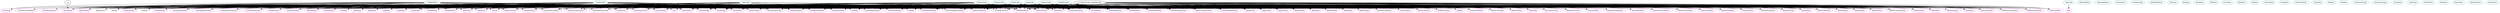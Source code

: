 digraph gool{
CSharpCode	[shape=oval, color=turquoise4, label="CSharpCode"];
CppCode	[shape=oval, color=turquoise4, label="CppCode"];
MethodData	[shape=oval, color=turquoise4, label="MethodData"];
CppSrcCode	[shape=oval, color=turquoise4, label="CppSrcCode"];
CppHdrCode	[shape=oval, color=turquoise4, label="CppHdrCode"];
JavaCode	[shape=oval, color=turquoise4, label="JavaCode"];
JuliaCode	[shape=oval, color=turquoise4, label="JuliaCode"];
OptionalSpace	[shape=oval, color=turquoise4, label="OptionalSpace"];
PythonCode	[shape=oval, color=turquoise4, label="PythonCode"];
SwiftCode	[shape=oval, color=turquoise4, label="SwiftCode"];
Terminator	[shape=oval, color=turquoise4, label="Terminator"];
VisibilityTag	[shape=oval, color=turquoise4, label="VisibilityTag"];
QualifiedName	[shape=oval, color=turquoise4, label="QualifiedName"];
FileType	[shape=oval, color=turquoise4, label="FileType"];
Binding	[shape=oval, color=turquoise4, label="Binding"];
BindData	[shape=oval, color=turquoise4, label="BindData"];
FileData	[shape=oval, color=turquoise4, label="FileData"];
FuncData	[shape=oval, color=turquoise4, label="FuncData"];
ModData	[shape=oval, color=turquoise4, label="ModData"];
OpData	[shape=oval, color=turquoise4, label="OpData"];
ParamData	[shape=oval, color=turquoise4, label="ParamData"];
ProgData	[shape=oval, color=turquoise4, label="ProgData"];
StateVarData	[shape=oval, color=turquoise4, label="StateVarData"];
TypeData	[shape=oval, color=turquoise4, label="TypeData"];
ValData	[shape=oval, color=turquoise4, label="ValData"];
VarData	[shape=oval, color=turquoise4, label="VarData"];
CommonThunk	[shape=oval, color=turquoise4, label="CommonThunk"];
MethodData	[shape=oval, color=turquoise4, label="MethodData"];
ExceptionType	[shape=oval, color=turquoise4, label="ExceptionType"];
Exception	[shape=oval, color=turquoise4, label="Exception"];
CodeInfoOO	[shape=oval, color=turquoise4, label="CodeInfoOO"];
CodeInfoProc	[shape=oval, color=turquoise4, label="CodeInfoProc"];
CodeType	[shape=oval, color=turquoise4, label="CodeType"];
GOOLState	[shape=oval, color=turquoise4, label="GOOLState"];
FileState	[shape=oval, color=turquoise4, label="FileState"];
ClassState	[shape=oval, color=turquoise4, label="ClassState"];
MethodState	[shape=oval, color=turquoise4, label="MethodState"];
ValueState	[shape=oval, color=turquoise4, label="ValueState"];
Functor	[shape=oval, color=pink, label="Functor"];
Applicative	[shape=oval, color=pink, label="Applicative"];
Monad	[shape=oval, color=pink, label="Monad"];
SharedProg	[shape=oval, color=pink, label="SharedProg"];
OOProg	[shape=oval, color=pink, label="OOProg"];
ProgramSym	[shape=oval, color=pink, label="ProgramSym"];
CommonRenderSym	[shape=oval, color=pink, label="CommonRenderSym"];
OORenderSym	[shape=oval, color=pink, label="OORenderSym"];
FileSym	[shape=oval, color=pink, label="FileSym"];
RenderFile	[shape=oval, color=pink, label="RenderFile"];
ImportSym	[shape=oval, color=pink, label="ImportSym"];
ImportElim	[shape=oval, color=pink, label="ImportElim"];
PermanenceSym	[shape=oval, color=pink, label="PermanenceSym"];
PermElim	[shape=oval, color=pink, label="PermElim"];
BodySym	[shape=oval, color=pink, label="BodySym"];
RenderBody	[shape=oval, color=pink, label="RenderBody"];
BodyElim	[shape=oval, color=pink, label="BodyElim"];
BlockSym	[shape=oval, color=pink, label="BlockSym"];
RenderBlock	[shape=oval, color=pink, label="RenderBlock"];
BlockElim	[shape=oval, color=pink, label="BlockElim"];
TypeSym	[shape=oval, color=pink, label="TypeSym"];
OOTypeSym	[shape=oval, color=pink, label="OOTypeSym"];
TypeElim	[shape=oval, color=pink, label="TypeElim"];
RenderType	[shape=oval, color=pink, label="RenderType"];
InternalTypeElim	[shape=oval, color=pink, label="InternalTypeElim"];
UnaryOpSym	[shape=oval, color=pink, label="UnaryOpSym"];
BinaryOpSym	[shape=oval, color=pink, label="BinaryOpSym"];
OpElim	[shape=oval, color=pink, label="OpElim"];
ScopeSym	[shape=oval, color=pink, label="ScopeSym"];
VariableSym	[shape=oval, color=pink, label="VariableSym"];
OOVariableSym	[shape=oval, color=pink, label="OOVariableSym"];
VariableElim	[shape=oval, color=pink, label="VariableElim"];
InternalVarElim	[shape=oval, color=pink, label="InternalVarElim"];
RenderVariable	[shape=oval, color=pink, label="RenderVariable"];
ValueSym	[shape=oval, color=pink, label="ValueSym"];
OOValueSym	[shape=oval, color=pink, label="OOValueSym"];
Argument	[shape=oval, color=pink, label="Argument"];
Literal	[shape=oval, color=pink, label="Literal"];
MathConstant	[shape=oval, color=pink, label="MathConstant"];
VariableValue	[shape=oval, color=pink, label="VariableValue"];
OOVariableValue	[shape=oval, color=pink, label="OOVariableValue"];
CommandLineArgs	[shape=oval, color=pink, label="CommandLineArgs"];
NumericExpression	[shape=oval, color=pink, label="NumericExpression"];
BooleanExpression	[shape=oval, color=pink, label="BooleanExpression"];
Comparison	[shape=oval, color=pink, label="Comparison"];
ValueExpression	[shape=oval, color=pink, label="ValueExpression"];
OOValueExpression	[shape=oval, color=pink, label="OOValueExpression"];
RenderValue	[shape=oval, color=pink, label="RenderValue"];
ValueElim	[shape=oval, color=pink, label="ValueElim"];
InternalValueExp	[shape=oval, color=pink, label="InternalValueExp"];
FunctionSym	[shape=oval, color=pink, label="FunctionSym"];
OOFunctionSym	[shape=oval, color=pink, label="OOFunctionSym"];
GetSet	[shape=oval, color=pink, label="GetSet"];
List	[shape=oval, color=pink, label="List"];
InternalList	[shape=oval, color=pink, label="InternalList"];
InternalGetSet	[shape=oval, color=pink, label="InternalGetSet"];
InternalListFunc	[shape=oval, color=pink, label="InternalListFunc"];
ThunkSym	[shape=oval, color=pink, label="ThunkSym"];
ThunkAssign	[shape=oval, color=pink, label="ThunkAssign"];
VectorType	[shape=oval, color=pink, label="VectorType"];
VectorDecl	[shape=oval, color=pink, label="VectorDecl"];
VectorThunk	[shape=oval, color=pink, label="VectorThunk"];
VectorExpression	[shape=oval, color=pink, label="VectorExpression"];
RenderFunction	[shape=oval, color=pink, label="RenderFunction"];
FunctionElim	[shape=oval, color=pink, label="FunctionElim"];
InternalAssignStmt	[shape=oval, color=pink, label="InternalAssignStmt"];
InternalIOStmt	[shape=oval, color=pink, label="InternalIOStmt"];
InternalControlStmt	[shape=oval, color=pink, label="InternalControlStmt"];
RenderStatement	[shape=oval, color=pink, label="RenderStatement"];
StatementElim	[shape=oval, color=pink, label="StatementElim"];
StatementSym	[shape=oval, color=pink, label="StatementSym"];
AssignStatement	[shape=oval, color=pink, label="AssignStatement"];
DeclStatement	[shape=oval, color=pink, label="DeclStatement"];
OODeclStatement	[shape=oval, color=pink, label="OODeclStatement"];
IOStatement	[shape=oval, color=pink, label="IOStatement"];
StringStatement	[shape=oval, color=pink, label="StringStatement"];
FuncAppStatement	[shape=oval, color=pink, label="FuncAppStatement"];
OOFuncAppStatement	[shape=oval, color=pink, label="OOFuncAppStatement"];
CommentStatement	[shape=oval, color=pink, label="CommentStatement"];
ControlStatement	[shape=oval, color=pink, label="ControlStatement"];
ObserverPattern	[shape=oval, color=pink, label="ObserverPattern"];
StrategyPattern	[shape=oval, color=pink, label="StrategyPattern"];
VisibilitySym	[shape=oval, color=pink, label="VisibilitySym"];
RenderVisibility	[shape=oval, color=pink, label="RenderVisibility"];
VisibilityElim	[shape=oval, color=pink, label="VisibilityElim"];
MethodTypeSym	[shape=oval, color=pink, label="MethodTypeSym"];
OOMethodTypeSym	[shape=oval, color=pink, label="OOMethodTypeSym"];
ParameterSym	[shape=oval, color=pink, label="ParameterSym"];
RenderParam	[shape=oval, color=pink, label="RenderParam"];
ParamElim	[shape=oval, color=pink, label="ParamElim"];
MethodSym	[shape=oval, color=pink, label="MethodSym"];
OOMethodSym	[shape=oval, color=pink, label="OOMethodSym"];
RenderMethod	[shape=oval, color=pink, label="RenderMethod"];
OORenderMethod	[shape=oval, color=pink, label="OORenderMethod"];
MethodElim	[shape=oval, color=pink, label="MethodElim"];
StateVarSym	[shape=oval, color=pink, label="StateVarSym"];
StateVarElim	[shape=oval, color=pink, label="StateVarElim"];
ClassSym	[shape=oval, color=pink, label="ClassSym"];
RenderClass	[shape=oval, color=pink, label="RenderClass"];
ClassElim	[shape=oval, color=pink, label="ClassElim"];
ModuleSym	[shape=oval, color=pink, label="ModuleSym"];
RenderMod	[shape=oval, color=pink, label="RenderMod"];
ModuleElim	[shape=oval, color=pink, label="ModuleElim"];
BlockCommentSym	[shape=oval, color=pink, label="BlockCommentSym"];
BlockCommentElim	[shape=oval, color=pink, label="BlockCommentElim"];
Pair	[shape=oval, color=pink, label="Pair"];
SharedProg	[shape=oval, color=pink, label="SharedProg"];
OOProg	[shape=oval, color=pink, label="OOProg"];
ProgramSym	[shape=oval, color=pink, label="ProgramSym"];
CommonRenderSym	[shape=oval, color=pink, label="CommonRenderSym"];
FileSym	[shape=oval, color=pink, label="FileSym"];
RenderFile	[shape=oval, color=pink, label="RenderFile"];
ImportSym	[shape=oval, color=pink, label="ImportSym"];
ImportElim	[shape=oval, color=pink, label="ImportElim"];
PermanenceSym	[shape=oval, color=pink, label="PermanenceSym"];
PermElim	[shape=oval, color=pink, label="PermElim"];
BodySym	[shape=oval, color=pink, label="BodySym"];
RenderBody	[shape=oval, color=pink, label="RenderBody"];
BodyElim	[shape=oval, color=pink, label="BodyElim"];
BlockSym	[shape=oval, color=pink, label="BlockSym"];
RenderBlock	[shape=oval, color=pink, label="RenderBlock"];
BlockElim	[shape=oval, color=pink, label="BlockElim"];
TypeSym	[shape=oval, color=pink, label="TypeSym"];
OOTypeSym	[shape=oval, color=pink, label="OOTypeSym"];
TypeElim	[shape=oval, color=pink, label="TypeElim"];
RenderType	[shape=oval, color=pink, label="RenderType"];
InternalTypeElim	[shape=oval, color=pink, label="InternalTypeElim"];
UnaryOpSym	[shape=oval, color=pink, label="UnaryOpSym"];
BinaryOpSym	[shape=oval, color=pink, label="BinaryOpSym"];
OpElim	[shape=oval, color=pink, label="OpElim"];
ScopeSym	[shape=oval, color=pink, label="ScopeSym"];
VariableSym	[shape=oval, color=pink, label="VariableSym"];
OOVariableSym	[shape=oval, color=pink, label="OOVariableSym"];
VariableElim	[shape=oval, color=pink, label="VariableElim"];
InternalVarElim	[shape=oval, color=pink, label="InternalVarElim"];
RenderVariable	[shape=oval, color=pink, label="RenderVariable"];
ValueSym	[shape=oval, color=pink, label="ValueSym"];
OOValueSym	[shape=oval, color=pink, label="OOValueSym"];
Argument	[shape=oval, color=pink, label="Argument"];
Literal	[shape=oval, color=pink, label="Literal"];
MathConstant	[shape=oval, color=pink, label="MathConstant"];
VariableValue	[shape=oval, color=pink, label="VariableValue"];
OOVariableValue	[shape=oval, color=pink, label="OOVariableValue"];
CommandLineArgs	[shape=oval, color=pink, label="CommandLineArgs"];
NumericExpression	[shape=oval, color=pink, label="NumericExpression"];
BooleanExpression	[shape=oval, color=pink, label="BooleanExpression"];
Comparison	[shape=oval, color=pink, label="Comparison"];
ValueExpression	[shape=oval, color=pink, label="ValueExpression"];
OOValueExpression	[shape=oval, color=pink, label="OOValueExpression"];
RenderValue	[shape=oval, color=pink, label="RenderValue"];
ValueElim	[shape=oval, color=pink, label="ValueElim"];
InternalValueExp	[shape=oval, color=pink, label="InternalValueExp"];
FunctionSym	[shape=oval, color=pink, label="FunctionSym"];
OOFunctionSym	[shape=oval, color=pink, label="OOFunctionSym"];
GetSet	[shape=oval, color=pink, label="GetSet"];
List	[shape=oval, color=pink, label="List"];
InternalList	[shape=oval, color=pink, label="InternalList"];
InternalGetSet	[shape=oval, color=pink, label="InternalGetSet"];
InternalListFunc	[shape=oval, color=pink, label="InternalListFunc"];
ThunkSym	[shape=oval, color=pink, label="ThunkSym"];
ThunkAssign	[shape=oval, color=pink, label="ThunkAssign"];
VectorType	[shape=oval, color=pink, label="VectorType"];
VectorDecl	[shape=oval, color=pink, label="VectorDecl"];
VectorThunk	[shape=oval, color=pink, label="VectorThunk"];
VectorExpression	[shape=oval, color=pink, label="VectorExpression"];
RenderFunction	[shape=oval, color=pink, label="RenderFunction"];
FunctionElim	[shape=oval, color=pink, label="FunctionElim"];
InternalAssignStmt	[shape=oval, color=pink, label="InternalAssignStmt"];
InternalIOStmt	[shape=oval, color=pink, label="InternalIOStmt"];
InternalControlStmt	[shape=oval, color=pink, label="InternalControlStmt"];
RenderStatement	[shape=oval, color=pink, label="RenderStatement"];
StatementElim	[shape=oval, color=pink, label="StatementElim"];
StatementSym	[shape=oval, color=pink, label="StatementSym"];
AssignStatement	[shape=oval, color=pink, label="AssignStatement"];
DeclStatement	[shape=oval, color=pink, label="DeclStatement"];
OODeclStatement	[shape=oval, color=pink, label="OODeclStatement"];
IOStatement	[shape=oval, color=pink, label="IOStatement"];
StringStatement	[shape=oval, color=pink, label="StringStatement"];
FuncAppStatement	[shape=oval, color=pink, label="FuncAppStatement"];
OOFuncAppStatement	[shape=oval, color=pink, label="OOFuncAppStatement"];
CommentStatement	[shape=oval, color=pink, label="CommentStatement"];
ControlStatement	[shape=oval, color=pink, label="ControlStatement"];
ObserverPattern	[shape=oval, color=pink, label="ObserverPattern"];
StrategyPattern	[shape=oval, color=pink, label="StrategyPattern"];
VisibilitySym	[shape=oval, color=pink, label="VisibilitySym"];
RenderVisibility	[shape=oval, color=pink, label="RenderVisibility"];
VisibilityElim	[shape=oval, color=pink, label="VisibilityElim"];
MethodTypeSym	[shape=oval, color=pink, label="MethodTypeSym"];
OOMethodTypeSym	[shape=oval, color=pink, label="OOMethodTypeSym"];
ParameterSym	[shape=oval, color=pink, label="ParameterSym"];
RenderParam	[shape=oval, color=pink, label="RenderParam"];
ParamElim	[shape=oval, color=pink, label="ParamElim"];
MethodSym	[shape=oval, color=pink, label="MethodSym"];
OOMethodSym	[shape=oval, color=pink, label="OOMethodSym"];
RenderMethod	[shape=oval, color=pink, label="RenderMethod"];
OORenderMethod	[shape=oval, color=pink, label="OORenderMethod"];
MethodElim	[shape=oval, color=pink, label="MethodElim"];
StateVarSym	[shape=oval, color=pink, label="StateVarSym"];
StateVarElim	[shape=oval, color=pink, label="StateVarElim"];
ClassSym	[shape=oval, color=pink, label="ClassSym"];
RenderClass	[shape=oval, color=pink, label="RenderClass"];
ClassElim	[shape=oval, color=pink, label="ClassElim"];
ModuleSym	[shape=oval, color=pink, label="ModuleSym"];
RenderMod	[shape=oval, color=pink, label="RenderMod"];
ModuleElim	[shape=oval, color=pink, label="ModuleElim"];
BlockCommentSym	[shape=oval, color=pink, label="BlockCommentSym"];
BlockCommentElim	[shape=oval, color=pink, label="BlockCommentElim"];
Functor	[shape=oval, color=pink, label="Functor"];
Applicative	[shape=oval, color=pink, label="Applicative"];
Monad	[shape=oval, color=pink, label="Monad"];
OORenderSym	[shape=oval, color=pink, label="OORenderSym"];
Functor	[shape=oval, color=pink, label="Functor"];
Applicative	[shape=oval, color=pink, label="Applicative"];
Monad	[shape=oval, color=pink, label="Monad"];
SharedProg	[shape=oval, color=pink, label="SharedProg"];
OOProg	[shape=oval, color=pink, label="OOProg"];
ProgramSym	[shape=oval, color=pink, label="ProgramSym"];
CommonRenderSym	[shape=oval, color=pink, label="CommonRenderSym"];
OORenderSym	[shape=oval, color=pink, label="OORenderSym"];
FileSym	[shape=oval, color=pink, label="FileSym"];
RenderFile	[shape=oval, color=pink, label="RenderFile"];
ImportSym	[shape=oval, color=pink, label="ImportSym"];
ImportElim	[shape=oval, color=pink, label="ImportElim"];
PermanenceSym	[shape=oval, color=pink, label="PermanenceSym"];
PermElim	[shape=oval, color=pink, label="PermElim"];
BodySym	[shape=oval, color=pink, label="BodySym"];
RenderBody	[shape=oval, color=pink, label="RenderBody"];
BodyElim	[shape=oval, color=pink, label="BodyElim"];
BlockSym	[shape=oval, color=pink, label="BlockSym"];
RenderBlock	[shape=oval, color=pink, label="RenderBlock"];
BlockElim	[shape=oval, color=pink, label="BlockElim"];
TypeSym	[shape=oval, color=pink, label="TypeSym"];
OOTypeSym	[shape=oval, color=pink, label="OOTypeSym"];
TypeElim	[shape=oval, color=pink, label="TypeElim"];
RenderType	[shape=oval, color=pink, label="RenderType"];
InternalTypeElim	[shape=oval, color=pink, label="InternalTypeElim"];
UnaryOpSym	[shape=oval, color=pink, label="UnaryOpSym"];
BinaryOpSym	[shape=oval, color=pink, label="BinaryOpSym"];
OpElim	[shape=oval, color=pink, label="OpElim"];
ScopeSym	[shape=oval, color=pink, label="ScopeSym"];
VariableSym	[shape=oval, color=pink, label="VariableSym"];
OOVariableSym	[shape=oval, color=pink, label="OOVariableSym"];
VariableElim	[shape=oval, color=pink, label="VariableElim"];
InternalVarElim	[shape=oval, color=pink, label="InternalVarElim"];
RenderVariable	[shape=oval, color=pink, label="RenderVariable"];
ValueSym	[shape=oval, color=pink, label="ValueSym"];
OOValueSym	[shape=oval, color=pink, label="OOValueSym"];
Argument	[shape=oval, color=pink, label="Argument"];
Literal	[shape=oval, color=pink, label="Literal"];
MathConstant	[shape=oval, color=pink, label="MathConstant"];
VariableValue	[shape=oval, color=pink, label="VariableValue"];
OOVariableValue	[shape=oval, color=pink, label="OOVariableValue"];
CommandLineArgs	[shape=oval, color=pink, label="CommandLineArgs"];
NumericExpression	[shape=oval, color=pink, label="NumericExpression"];
BooleanExpression	[shape=oval, color=pink, label="BooleanExpression"];
Comparison	[shape=oval, color=pink, label="Comparison"];
ValueExpression	[shape=oval, color=pink, label="ValueExpression"];
OOValueExpression	[shape=oval, color=pink, label="OOValueExpression"];
RenderValue	[shape=oval, color=pink, label="RenderValue"];
ValueElim	[shape=oval, color=pink, label="ValueElim"];
InternalValueExp	[shape=oval, color=pink, label="InternalValueExp"];
FunctionSym	[shape=oval, color=pink, label="FunctionSym"];
OOFunctionSym	[shape=oval, color=pink, label="OOFunctionSym"];
GetSet	[shape=oval, color=pink, label="GetSet"];
List	[shape=oval, color=pink, label="List"];
InternalList	[shape=oval, color=pink, label="InternalList"];
InternalGetSet	[shape=oval, color=pink, label="InternalGetSet"];
InternalListFunc	[shape=oval, color=pink, label="InternalListFunc"];
ThunkSym	[shape=oval, color=pink, label="ThunkSym"];
ThunkAssign	[shape=oval, color=pink, label="ThunkAssign"];
VectorType	[shape=oval, color=pink, label="VectorType"];
VectorDecl	[shape=oval, color=pink, label="VectorDecl"];
VectorThunk	[shape=oval, color=pink, label="VectorThunk"];
VectorExpression	[shape=oval, color=pink, label="VectorExpression"];
RenderFunction	[shape=oval, color=pink, label="RenderFunction"];
FunctionElim	[shape=oval, color=pink, label="FunctionElim"];
InternalAssignStmt	[shape=oval, color=pink, label="InternalAssignStmt"];
InternalIOStmt	[shape=oval, color=pink, label="InternalIOStmt"];
InternalControlStmt	[shape=oval, color=pink, label="InternalControlStmt"];
RenderStatement	[shape=oval, color=pink, label="RenderStatement"];
StatementElim	[shape=oval, color=pink, label="StatementElim"];
StatementSym	[shape=oval, color=pink, label="StatementSym"];
AssignStatement	[shape=oval, color=pink, label="AssignStatement"];
DeclStatement	[shape=oval, color=pink, label="DeclStatement"];
OODeclStatement	[shape=oval, color=pink, label="OODeclStatement"];
IOStatement	[shape=oval, color=pink, label="IOStatement"];
StringStatement	[shape=oval, color=pink, label="StringStatement"];
FuncAppStatement	[shape=oval, color=pink, label="FuncAppStatement"];
OOFuncAppStatement	[shape=oval, color=pink, label="OOFuncAppStatement"];
CommentStatement	[shape=oval, color=pink, label="CommentStatement"];
ControlStatement	[shape=oval, color=pink, label="ControlStatement"];
ObserverPattern	[shape=oval, color=pink, label="ObserverPattern"];
StrategyPattern	[shape=oval, color=pink, label="StrategyPattern"];
VisibilitySym	[shape=oval, color=pink, label="VisibilitySym"];
RenderVisibility	[shape=oval, color=pink, label="RenderVisibility"];
VisibilityElim	[shape=oval, color=pink, label="VisibilityElim"];
MethodTypeSym	[shape=oval, color=pink, label="MethodTypeSym"];
OOMethodTypeSym	[shape=oval, color=pink, label="OOMethodTypeSym"];
ParameterSym	[shape=oval, color=pink, label="ParameterSym"];
RenderParam	[shape=oval, color=pink, label="RenderParam"];
ParamElim	[shape=oval, color=pink, label="ParamElim"];
MethodSym	[shape=oval, color=pink, label="MethodSym"];
OOMethodSym	[shape=oval, color=pink, label="OOMethodSym"];
RenderMethod	[shape=oval, color=pink, label="RenderMethod"];
OORenderMethod	[shape=oval, color=pink, label="OORenderMethod"];
MethodElim	[shape=oval, color=pink, label="MethodElim"];
StateVarSym	[shape=oval, color=pink, label="StateVarSym"];
StateVarElim	[shape=oval, color=pink, label="StateVarElim"];
ClassSym	[shape=oval, color=pink, label="ClassSym"];
RenderClass	[shape=oval, color=pink, label="RenderClass"];
ClassElim	[shape=oval, color=pink, label="ClassElim"];
ModuleSym	[shape=oval, color=pink, label="ModuleSym"];
RenderMod	[shape=oval, color=pink, label="RenderMod"];
ModuleElim	[shape=oval, color=pink, label="ModuleElim"];
BlockCommentSym	[shape=oval, color=pink, label="BlockCommentSym"];
BlockCommentElim	[shape=oval, color=pink, label="BlockCommentElim"];
HasException	[shape=oval, color=pink, label="HasException"];
Applicative	[shape=oval, color=pink, label="Applicative"];
Monad	[shape=oval, color=pink, label="Monad"];
SharedProg	[shape=oval, color=pink, label="SharedProg"];
ProcProg	[shape=oval, color=pink, label="ProcProg"];
ProgramSym	[shape=oval, color=pink, label="ProgramSym"];
CommonRenderSym	[shape=oval, color=pink, label="CommonRenderSym"];
ProcRenderSym	[shape=oval, color=pink, label="ProcRenderSym"];
FileSym	[shape=oval, color=pink, label="FileSym"];
RenderFile	[shape=oval, color=pink, label="RenderFile"];
ImportSym	[shape=oval, color=pink, label="ImportSym"];
ImportElim	[shape=oval, color=pink, label="ImportElim"];
BodySym	[shape=oval, color=pink, label="BodySym"];
RenderBody	[shape=oval, color=pink, label="RenderBody"];
BodyElim	[shape=oval, color=pink, label="BodyElim"];
BlockSym	[shape=oval, color=pink, label="BlockSym"];
RenderBlock	[shape=oval, color=pink, label="RenderBlock"];
BlockElim	[shape=oval, color=pink, label="BlockElim"];
TypeSym	[shape=oval, color=pink, label="TypeSym"];
TypeElim	[shape=oval, color=pink, label="TypeElim"];
RenderType	[shape=oval, color=pink, label="RenderType"];
InternalTypeElim	[shape=oval, color=pink, label="InternalTypeElim"];
UnaryOpSym	[shape=oval, color=pink, label="UnaryOpSym"];
BinaryOpSym	[shape=oval, color=pink, label="BinaryOpSym"];
OpElim	[shape=oval, color=pink, label="OpElim"];
ScopeSym	[shape=oval, color=pink, label="ScopeSym"];
VariableSym	[shape=oval, color=pink, label="VariableSym"];
VariableElim	[shape=oval, color=pink, label="VariableElim"];
InternalVarElim	[shape=oval, color=pink, label="InternalVarElim"];
RenderVariable	[shape=oval, color=pink, label="RenderVariable"];
ValueSym	[shape=oval, color=pink, label="ValueSym"];
Argument	[shape=oval, color=pink, label="Argument"];
Literal	[shape=oval, color=pink, label="Literal"];
MathConstant	[shape=oval, color=pink, label="MathConstant"];
VariableValue	[shape=oval, color=pink, label="VariableValue"];
CommandLineArgs	[shape=oval, color=pink, label="CommandLineArgs"];
NumericExpression	[shape=oval, color=pink, label="NumericExpression"];
BooleanExpression	[shape=oval, color=pink, label="BooleanExpression"];
Comparison	[shape=oval, color=pink, label="Comparison"];
ValueExpression	[shape=oval, color=pink, label="ValueExpression"];
RenderValue	[shape=oval, color=pink, label="RenderValue"];
ValueElim	[shape=oval, color=pink, label="ValueElim"];
List	[shape=oval, color=pink, label="List"];
InternalList	[shape=oval, color=pink, label="InternalList"];
InternalListFunc	[shape=oval, color=pink, label="InternalListFunc"];
ThunkSym	[shape=oval, color=pink, label="ThunkSym"];
ThunkAssign	[shape=oval, color=pink, label="ThunkAssign"];
VectorType	[shape=oval, color=pink, label="VectorType"];
VectorDecl	[shape=oval, color=pink, label="VectorDecl"];
VectorThunk	[shape=oval, color=pink, label="VectorThunk"];
VectorExpression	[shape=oval, color=pink, label="VectorExpression"];
RenderFunction	[shape=oval, color=pink, label="RenderFunction"];
FunctionElim	[shape=oval, color=pink, label="FunctionElim"];
InternalAssignStmt	[shape=oval, color=pink, label="InternalAssignStmt"];
InternalIOStmt	[shape=oval, color=pink, label="InternalIOStmt"];
InternalControlStmt	[shape=oval, color=pink, label="InternalControlStmt"];
RenderStatement	[shape=oval, color=pink, label="RenderStatement"];
StatementElim	[shape=oval, color=pink, label="StatementElim"];
StatementSym	[shape=oval, color=pink, label="StatementSym"];
AssignStatement	[shape=oval, color=pink, label="AssignStatement"];
DeclStatement	[shape=oval, color=pink, label="DeclStatement"];
IOStatement	[shape=oval, color=pink, label="IOStatement"];
StringStatement	[shape=oval, color=pink, label="StringStatement"];
FunctionSym	[shape=oval, color=pink, label="FunctionSym"];
FuncAppStatement	[shape=oval, color=pink, label="FuncAppStatement"];
CommentStatement	[shape=oval, color=pink, label="CommentStatement"];
ControlStatement	[shape=oval, color=pink, label="ControlStatement"];
VisibilitySym	[shape=oval, color=pink, label="VisibilitySym"];
RenderVisibility	[shape=oval, color=pink, label="RenderVisibility"];
VisibilityElim	[shape=oval, color=pink, label="VisibilityElim"];
MethodTypeSym	[shape=oval, color=pink, label="MethodTypeSym"];
ParameterSym	[shape=oval, color=pink, label="ParameterSym"];
RenderParam	[shape=oval, color=pink, label="RenderParam"];
ParamElim	[shape=oval, color=pink, label="ParamElim"];
MethodSym	[shape=oval, color=pink, label="MethodSym"];
RenderMethod	[shape=oval, color=pink, label="RenderMethod"];
ProcRenderMethod	[shape=oval, color=pink, label="ProcRenderMethod"];
MethodElim	[shape=oval, color=pink, label="MethodElim"];
ModuleSym	[shape=oval, color=pink, label="ModuleSym"];
RenderMod	[shape=oval, color=pink, label="RenderMod"];
ModuleElim	[shape=oval, color=pink, label="ModuleElim"];
BlockCommentSym	[shape=oval, color=pink, label="BlockCommentSym"];
BlockCommentElim	[shape=oval, color=pink, label="BlockCommentElim"];
Functor	[shape=oval, color=pink, label="Functor"];
Applicative	[shape=oval, color=pink, label="Applicative"];
Monad	[shape=oval, color=pink, label="Monad"];
SharedProg	[shape=oval, color=pink, label="SharedProg"];
OOProg	[shape=oval, color=pink, label="OOProg"];
ProgramSym	[shape=oval, color=pink, label="ProgramSym"];
CommonRenderSym	[shape=oval, color=pink, label="CommonRenderSym"];
OORenderSym	[shape=oval, color=pink, label="OORenderSym"];
FileSym	[shape=oval, color=pink, label="FileSym"];
RenderFile	[shape=oval, color=pink, label="RenderFile"];
ImportSym	[shape=oval, color=pink, label="ImportSym"];
ImportElim	[shape=oval, color=pink, label="ImportElim"];
PermanenceSym	[shape=oval, color=pink, label="PermanenceSym"];
PermElim	[shape=oval, color=pink, label="PermElim"];
BodySym	[shape=oval, color=pink, label="BodySym"];
RenderBody	[shape=oval, color=pink, label="RenderBody"];
BodyElim	[shape=oval, color=pink, label="BodyElim"];
BlockSym	[shape=oval, color=pink, label="BlockSym"];
RenderBlock	[shape=oval, color=pink, label="RenderBlock"];
BlockElim	[shape=oval, color=pink, label="BlockElim"];
TypeSym	[shape=oval, color=pink, label="TypeSym"];
OOTypeSym	[shape=oval, color=pink, label="OOTypeSym"];
TypeElim	[shape=oval, color=pink, label="TypeElim"];
RenderType	[shape=oval, color=pink, label="RenderType"];
InternalTypeElim	[shape=oval, color=pink, label="InternalTypeElim"];
UnaryOpSym	[shape=oval, color=pink, label="UnaryOpSym"];
BinaryOpSym	[shape=oval, color=pink, label="BinaryOpSym"];
OpElim	[shape=oval, color=pink, label="OpElim"];
ScopeSym	[shape=oval, color=pink, label="ScopeSym"];
VariableSym	[shape=oval, color=pink, label="VariableSym"];
OOVariableSym	[shape=oval, color=pink, label="OOVariableSym"];
VariableElim	[shape=oval, color=pink, label="VariableElim"];
InternalVarElim	[shape=oval, color=pink, label="InternalVarElim"];
RenderVariable	[shape=oval, color=pink, label="RenderVariable"];
ValueSym	[shape=oval, color=pink, label="ValueSym"];
OOValueSym	[shape=oval, color=pink, label="OOValueSym"];
Argument	[shape=oval, color=pink, label="Argument"];
Literal	[shape=oval, color=pink, label="Literal"];
MathConstant	[shape=oval, color=pink, label="MathConstant"];
VariableValue	[shape=oval, color=pink, label="VariableValue"];
OOVariableValue	[shape=oval, color=pink, label="OOVariableValue"];
CommandLineArgs	[shape=oval, color=pink, label="CommandLineArgs"];
NumericExpression	[shape=oval, color=pink, label="NumericExpression"];
BooleanExpression	[shape=oval, color=pink, label="BooleanExpression"];
Comparison	[shape=oval, color=pink, label="Comparison"];
ValueExpression	[shape=oval, color=pink, label="ValueExpression"];
OOValueExpression	[shape=oval, color=pink, label="OOValueExpression"];
RenderValue	[shape=oval, color=pink, label="RenderValue"];
ValueElim	[shape=oval, color=pink, label="ValueElim"];
InternalValueExp	[shape=oval, color=pink, label="InternalValueExp"];
FunctionSym	[shape=oval, color=pink, label="FunctionSym"];
OOFunctionSym	[shape=oval, color=pink, label="OOFunctionSym"];
GetSet	[shape=oval, color=pink, label="GetSet"];
List	[shape=oval, color=pink, label="List"];
InternalList	[shape=oval, color=pink, label="InternalList"];
InternalGetSet	[shape=oval, color=pink, label="InternalGetSet"];
InternalListFunc	[shape=oval, color=pink, label="InternalListFunc"];
ThunkSym	[shape=oval, color=pink, label="ThunkSym"];
ThunkAssign	[shape=oval, color=pink, label="ThunkAssign"];
VectorType	[shape=oval, color=pink, label="VectorType"];
VectorDecl	[shape=oval, color=pink, label="VectorDecl"];
VectorThunk	[shape=oval, color=pink, label="VectorThunk"];
VectorExpression	[shape=oval, color=pink, label="VectorExpression"];
RenderFunction	[shape=oval, color=pink, label="RenderFunction"];
FunctionElim	[shape=oval, color=pink, label="FunctionElim"];
InternalAssignStmt	[shape=oval, color=pink, label="InternalAssignStmt"];
InternalIOStmt	[shape=oval, color=pink, label="InternalIOStmt"];
InternalControlStmt	[shape=oval, color=pink, label="InternalControlStmt"];
RenderStatement	[shape=oval, color=pink, label="RenderStatement"];
StatementElim	[shape=oval, color=pink, label="StatementElim"];
StatementSym	[shape=oval, color=pink, label="StatementSym"];
AssignStatement	[shape=oval, color=pink, label="AssignStatement"];
DeclStatement	[shape=oval, color=pink, label="DeclStatement"];
OODeclStatement	[shape=oval, color=pink, label="OODeclStatement"];
IOStatement	[shape=oval, color=pink, label="IOStatement"];
StringStatement	[shape=oval, color=pink, label="StringStatement"];
FuncAppStatement	[shape=oval, color=pink, label="FuncAppStatement"];
OOFuncAppStatement	[shape=oval, color=pink, label="OOFuncAppStatement"];
CommentStatement	[shape=oval, color=pink, label="CommentStatement"];
ControlStatement	[shape=oval, color=pink, label="ControlStatement"];
ObserverPattern	[shape=oval, color=pink, label="ObserverPattern"];
StrategyPattern	[shape=oval, color=pink, label="StrategyPattern"];
VisibilitySym	[shape=oval, color=pink, label="VisibilitySym"];
RenderVisibility	[shape=oval, color=pink, label="RenderVisibility"];
VisibilityElim	[shape=oval, color=pink, label="VisibilityElim"];
MethodTypeSym	[shape=oval, color=pink, label="MethodTypeSym"];
OOMethodTypeSym	[shape=oval, color=pink, label="OOMethodTypeSym"];
ParameterSym	[shape=oval, color=pink, label="ParameterSym"];
RenderParam	[shape=oval, color=pink, label="RenderParam"];
ParamElim	[shape=oval, color=pink, label="ParamElim"];
MethodSym	[shape=oval, color=pink, label="MethodSym"];
OOMethodSym	[shape=oval, color=pink, label="OOMethodSym"];
RenderMethod	[shape=oval, color=pink, label="RenderMethod"];
OORenderMethod	[shape=oval, color=pink, label="OORenderMethod"];
MethodElim	[shape=oval, color=pink, label="MethodElim"];
StateVarSym	[shape=oval, color=pink, label="StateVarSym"];
StateVarElim	[shape=oval, color=pink, label="StateVarElim"];
ClassSym	[shape=oval, color=pink, label="ClassSym"];
RenderClass	[shape=oval, color=pink, label="RenderClass"];
ClassElim	[shape=oval, color=pink, label="ClassElim"];
ModuleSym	[shape=oval, color=pink, label="ModuleSym"];
RenderMod	[shape=oval, color=pink, label="RenderMod"];
ModuleElim	[shape=oval, color=pink, label="ModuleElim"];
BlockCommentSym	[shape=oval, color=pink, label="BlockCommentSym"];
BlockCommentElim	[shape=oval, color=pink, label="BlockCommentElim"];
Functor	[shape=oval, color=pink, label="Functor"];
Applicative	[shape=oval, color=pink, label="Applicative"];
Monad	[shape=oval, color=pink, label="Monad"];
SharedProg	[shape=oval, color=pink, label="SharedProg"];
OOProg	[shape=oval, color=pink, label="OOProg"];
ProgramSym	[shape=oval, color=pink, label="ProgramSym"];
CommonRenderSym	[shape=oval, color=pink, label="CommonRenderSym"];
OORenderSym	[shape=oval, color=pink, label="OORenderSym"];
FileSym	[shape=oval, color=pink, label="FileSym"];
RenderFile	[shape=oval, color=pink, label="RenderFile"];
ImportSym	[shape=oval, color=pink, label="ImportSym"];
ImportElim	[shape=oval, color=pink, label="ImportElim"];
PermanenceSym	[shape=oval, color=pink, label="PermanenceSym"];
PermElim	[shape=oval, color=pink, label="PermElim"];
BodySym	[shape=oval, color=pink, label="BodySym"];
RenderBody	[shape=oval, color=pink, label="RenderBody"];
BodyElim	[shape=oval, color=pink, label="BodyElim"];
BlockSym	[shape=oval, color=pink, label="BlockSym"];
RenderBlock	[shape=oval, color=pink, label="RenderBlock"];
BlockElim	[shape=oval, color=pink, label="BlockElim"];
TypeSym	[shape=oval, color=pink, label="TypeSym"];
OOTypeSym	[shape=oval, color=pink, label="OOTypeSym"];
TypeElim	[shape=oval, color=pink, label="TypeElim"];
RenderType	[shape=oval, color=pink, label="RenderType"];
InternalTypeElim	[shape=oval, color=pink, label="InternalTypeElim"];
UnaryOpSym	[shape=oval, color=pink, label="UnaryOpSym"];
BinaryOpSym	[shape=oval, color=pink, label="BinaryOpSym"];
OpElim	[shape=oval, color=pink, label="OpElim"];
ScopeSym	[shape=oval, color=pink, label="ScopeSym"];
VariableSym	[shape=oval, color=pink, label="VariableSym"];
OOVariableSym	[shape=oval, color=pink, label="OOVariableSym"];
VariableElim	[shape=oval, color=pink, label="VariableElim"];
InternalVarElim	[shape=oval, color=pink, label="InternalVarElim"];
RenderVariable	[shape=oval, color=pink, label="RenderVariable"];
ValueSym	[shape=oval, color=pink, label="ValueSym"];
OOValueSym	[shape=oval, color=pink, label="OOValueSym"];
Argument	[shape=oval, color=pink, label="Argument"];
Literal	[shape=oval, color=pink, label="Literal"];
MathConstant	[shape=oval, color=pink, label="MathConstant"];
VariableValue	[shape=oval, color=pink, label="VariableValue"];
OOVariableValue	[shape=oval, color=pink, label="OOVariableValue"];
CommandLineArgs	[shape=oval, color=pink, label="CommandLineArgs"];
NumericExpression	[shape=oval, color=pink, label="NumericExpression"];
BooleanExpression	[shape=oval, color=pink, label="BooleanExpression"];
Comparison	[shape=oval, color=pink, label="Comparison"];
ValueExpression	[shape=oval, color=pink, label="ValueExpression"];
OOValueExpression	[shape=oval, color=pink, label="OOValueExpression"];
RenderValue	[shape=oval, color=pink, label="RenderValue"];
ValueElim	[shape=oval, color=pink, label="ValueElim"];
InternalValueExp	[shape=oval, color=pink, label="InternalValueExp"];
FunctionSym	[shape=oval, color=pink, label="FunctionSym"];
OOFunctionSym	[shape=oval, color=pink, label="OOFunctionSym"];
GetSet	[shape=oval, color=pink, label="GetSet"];
List	[shape=oval, color=pink, label="List"];
InternalList	[shape=oval, color=pink, label="InternalList"];
InternalGetSet	[shape=oval, color=pink, label="InternalGetSet"];
InternalListFunc	[shape=oval, color=pink, label="InternalListFunc"];
ThunkSym	[shape=oval, color=pink, label="ThunkSym"];
ThunkAssign	[shape=oval, color=pink, label="ThunkAssign"];
VectorType	[shape=oval, color=pink, label="VectorType"];
VectorDecl	[shape=oval, color=pink, label="VectorDecl"];
VectorThunk	[shape=oval, color=pink, label="VectorThunk"];
VectorExpression	[shape=oval, color=pink, label="VectorExpression"];
RenderFunction	[shape=oval, color=pink, label="RenderFunction"];
FunctionElim	[shape=oval, color=pink, label="FunctionElim"];
InternalAssignStmt	[shape=oval, color=pink, label="InternalAssignStmt"];
InternalIOStmt	[shape=oval, color=pink, label="InternalIOStmt"];
InternalControlStmt	[shape=oval, color=pink, label="InternalControlStmt"];
RenderStatement	[shape=oval, color=pink, label="RenderStatement"];
StatementElim	[shape=oval, color=pink, label="StatementElim"];
StatementSym	[shape=oval, color=pink, label="StatementSym"];
AssignStatement	[shape=oval, color=pink, label="AssignStatement"];
DeclStatement	[shape=oval, color=pink, label="DeclStatement"];
OODeclStatement	[shape=oval, color=pink, label="OODeclStatement"];
IOStatement	[shape=oval, color=pink, label="IOStatement"];
StringStatement	[shape=oval, color=pink, label="StringStatement"];
FuncAppStatement	[shape=oval, color=pink, label="FuncAppStatement"];
OOFuncAppStatement	[shape=oval, color=pink, label="OOFuncAppStatement"];
CommentStatement	[shape=oval, color=pink, label="CommentStatement"];
ControlStatement	[shape=oval, color=pink, label="ControlStatement"];
ObserverPattern	[shape=oval, color=pink, label="ObserverPattern"];
StrategyPattern	[shape=oval, color=pink, label="StrategyPattern"];
VisibilitySym	[shape=oval, color=pink, label="VisibilitySym"];
RenderVisibility	[shape=oval, color=pink, label="RenderVisibility"];
VisibilityElim	[shape=oval, color=pink, label="VisibilityElim"];
MethodTypeSym	[shape=oval, color=pink, label="MethodTypeSym"];
OOMethodTypeSym	[shape=oval, color=pink, label="OOMethodTypeSym"];
ParameterSym	[shape=oval, color=pink, label="ParameterSym"];
RenderParam	[shape=oval, color=pink, label="RenderParam"];
ParamElim	[shape=oval, color=pink, label="ParamElim"];
MethodSym	[shape=oval, color=pink, label="MethodSym"];
OOMethodSym	[shape=oval, color=pink, label="OOMethodSym"];
RenderMethod	[shape=oval, color=pink, label="RenderMethod"];
OORenderMethod	[shape=oval, color=pink, label="OORenderMethod"];
MethodElim	[shape=oval, color=pink, label="MethodElim"];
StateVarSym	[shape=oval, color=pink, label="StateVarSym"];
StateVarElim	[shape=oval, color=pink, label="StateVarElim"];
ClassSym	[shape=oval, color=pink, label="ClassSym"];
RenderClass	[shape=oval, color=pink, label="RenderClass"];
ClassElim	[shape=oval, color=pink, label="ClassElim"];
ModuleSym	[shape=oval, color=pink, label="ModuleSym"];
RenderMod	[shape=oval, color=pink, label="RenderMod"];
ModuleElim	[shape=oval, color=pink, label="ModuleElim"];
BlockCommentSym	[shape=oval, color=pink, label="BlockCommentSym"];
BlockCommentElim	[shape=oval, color=pink, label="BlockCommentElim"];
Functor	[shape=oval, color=pink, label="Functor"];
Applicative	[shape=oval, color=pink, label="Applicative"];
Monad	[shape=oval, color=pink, label="Monad"];
SharedProg	[shape=oval, color=pink, label="SharedProg"];
OOProg	[shape=oval, color=pink, label="OOProg"];
ProgramSym	[shape=oval, color=pink, label="ProgramSym"];
FileSym	[shape=oval, color=pink, label="FileSym"];
PermanenceSym	[shape=oval, color=pink, label="PermanenceSym"];
BodySym	[shape=oval, color=pink, label="BodySym"];
BlockSym	[shape=oval, color=pink, label="BlockSym"];
TypeSym	[shape=oval, color=pink, label="TypeSym"];
OOTypeSym	[shape=oval, color=pink, label="OOTypeSym"];
TypeElim	[shape=oval, color=pink, label="TypeElim"];
ScopeSym	[shape=oval, color=pink, label="ScopeSym"];
VariableSym	[shape=oval, color=pink, label="VariableSym"];
OOVariableSym	[shape=oval, color=pink, label="OOVariableSym"];
VariableElim	[shape=oval, color=pink, label="VariableElim"];
ValueSym	[shape=oval, color=pink, label="ValueSym"];
OOValueSym	[shape=oval, color=pink, label="OOValueSym"];
Argument	[shape=oval, color=pink, label="Argument"];
Literal	[shape=oval, color=pink, label="Literal"];
MathConstant	[shape=oval, color=pink, label="MathConstant"];
VariableValue	[shape=oval, color=pink, label="VariableValue"];
OOVariableValue	[shape=oval, color=pink, label="OOVariableValue"];
CommandLineArgs	[shape=oval, color=pink, label="CommandLineArgs"];
NumericExpression	[shape=oval, color=pink, label="NumericExpression"];
BooleanExpression	[shape=oval, color=pink, label="BooleanExpression"];
Comparison	[shape=oval, color=pink, label="Comparison"];
ValueExpression	[shape=oval, color=pink, label="ValueExpression"];
OOValueExpression	[shape=oval, color=pink, label="OOValueExpression"];
InternalValueExp	[shape=oval, color=pink, label="InternalValueExp"];
FunctionSym	[shape=oval, color=pink, label="FunctionSym"];
OOFunctionSym	[shape=oval, color=pink, label="OOFunctionSym"];
GetSet	[shape=oval, color=pink, label="GetSet"];
List	[shape=oval, color=pink, label="List"];
InternalList	[shape=oval, color=pink, label="InternalList"];
ThunkSym	[shape=oval, color=pink, label="ThunkSym"];
ThunkAssign	[shape=oval, color=pink, label="ThunkAssign"];
VectorType	[shape=oval, color=pink, label="VectorType"];
VectorDecl	[shape=oval, color=pink, label="VectorDecl"];
VectorThunk	[shape=oval, color=pink, label="VectorThunk"];
VectorExpression	[shape=oval, color=pink, label="VectorExpression"];
StatementSym	[shape=oval, color=pink, label="StatementSym"];
AssignStatement	[shape=oval, color=pink, label="AssignStatement"];
DeclStatement	[shape=oval, color=pink, label="DeclStatement"];
OODeclStatement	[shape=oval, color=pink, label="OODeclStatement"];
IOStatement	[shape=oval, color=pink, label="IOStatement"];
StringStatement	[shape=oval, color=pink, label="StringStatement"];
FuncAppStatement	[shape=oval, color=pink, label="FuncAppStatement"];
OOFuncAppStatement	[shape=oval, color=pink, label="OOFuncAppStatement"];
CommentStatement	[shape=oval, color=pink, label="CommentStatement"];
ControlStatement	[shape=oval, color=pink, label="ControlStatement"];
ObserverPattern	[shape=oval, color=pink, label="ObserverPattern"];
StrategyPattern	[shape=oval, color=pink, label="StrategyPattern"];
VisibilitySym	[shape=oval, color=pink, label="VisibilitySym"];
ParameterSym	[shape=oval, color=pink, label="ParameterSym"];
MethodSym	[shape=oval, color=pink, label="MethodSym"];
OOMethodSym	[shape=oval, color=pink, label="OOMethodSym"];
StateVarSym	[shape=oval, color=pink, label="StateVarSym"];
ClassSym	[shape=oval, color=pink, label="ClassSym"];
ModuleSym	[shape=oval, color=pink, label="ModuleSym"];
Functor	[shape=oval, color=pink, label="Functor"];
Applicative	[shape=oval, color=pink, label="Applicative"];
Monad	[shape=oval, color=pink, label="Monad"];
SharedProg	[shape=oval, color=pink, label="SharedProg"];
ProcProg	[shape=oval, color=pink, label="ProcProg"];
ProgramSym	[shape=oval, color=pink, label="ProgramSym"];
FileSym	[shape=oval, color=pink, label="FileSym"];
BodySym	[shape=oval, color=pink, label="BodySym"];
BlockSym	[shape=oval, color=pink, label="BlockSym"];
TypeSym	[shape=oval, color=pink, label="TypeSym"];
TypeElim	[shape=oval, color=pink, label="TypeElim"];
ScopeSym	[shape=oval, color=pink, label="ScopeSym"];
VariableSym	[shape=oval, color=pink, label="VariableSym"];
VariableElim	[shape=oval, color=pink, label="VariableElim"];
ValueSym	[shape=oval, color=pink, label="ValueSym"];
Argument	[shape=oval, color=pink, label="Argument"];
Literal	[shape=oval, color=pink, label="Literal"];
MathConstant	[shape=oval, color=pink, label="MathConstant"];
VariableValue	[shape=oval, color=pink, label="VariableValue"];
CommandLineArgs	[shape=oval, color=pink, label="CommandLineArgs"];
NumericExpression	[shape=oval, color=pink, label="NumericExpression"];
BooleanExpression	[shape=oval, color=pink, label="BooleanExpression"];
Comparison	[shape=oval, color=pink, label="Comparison"];
ValueExpression	[shape=oval, color=pink, label="ValueExpression"];
FunctionSym	[shape=oval, color=pink, label="FunctionSym"];
List	[shape=oval, color=pink, label="List"];
InternalList	[shape=oval, color=pink, label="InternalList"];
ThunkSym	[shape=oval, color=pink, label="ThunkSym"];
ThunkAssign	[shape=oval, color=pink, label="ThunkAssign"];
VectorType	[shape=oval, color=pink, label="VectorType"];
VectorDecl	[shape=oval, color=pink, label="VectorDecl"];
VectorThunk	[shape=oval, color=pink, label="VectorThunk"];
VectorExpression	[shape=oval, color=pink, label="VectorExpression"];
StatementSym	[shape=oval, color=pink, label="StatementSym"];
AssignStatement	[shape=oval, color=pink, label="AssignStatement"];
DeclStatement	[shape=oval, color=pink, label="DeclStatement"];
IOStatement	[shape=oval, color=pink, label="IOStatement"];
StringStatement	[shape=oval, color=pink, label="StringStatement"];
FuncAppStatement	[shape=oval, color=pink, label="FuncAppStatement"];
CommentStatement	[shape=oval, color=pink, label="CommentStatement"];
ControlStatement	[shape=oval, color=pink, label="ControlStatement"];
VisibilitySym	[shape=oval, color=pink, label="VisibilitySym"];
ParameterSym	[shape=oval, color=pink, label="ParameterSym"];
MethodSym	[shape=oval, color=pink, label="MethodSym"];
ModuleSym	[shape=oval, color=pink, label="ModuleSym"];
Pair	[shape=oval, color=magenta, label="Pair"];
HasException	[shape=oval, color=magenta, label="HasException"];
SharedProg	[shape=oval, color=magenta, label="SharedProg"];
BodySym	[shape=oval, color=magenta, label="BodySym"];
BlockSym	[shape=oval, color=magenta, label="BlockSym"];
TypeSym	[shape=oval, color=magenta, label="TypeSym"];
TypeElim	[shape=oval, color=magenta, label="TypeElim"];
ScopeSym	[shape=oval, color=magenta, label="ScopeSym"];
VariableSym	[shape=oval, color=magenta, label="VariableSym"];
VariableElim	[shape=oval, color=magenta, label="VariableElim"];
ValueSym	[shape=oval, color=magenta, label="ValueSym"];
Argument	[shape=oval, color=magenta, label="Argument"];
Literal	[shape=oval, color=magenta, label="Literal"];
MathConstant	[shape=oval, color=magenta, label="MathConstant"];
VariableValue	[shape=oval, color=magenta, label="VariableValue"];
CommandLineArgs	[shape=oval, color=magenta, label="CommandLineArgs"];
NumericExpression	[shape=oval, color=magenta, label="NumericExpression"];
BooleanExpression	[shape=oval, color=magenta, label="BooleanExpression"];
Comparison	[shape=oval, color=magenta, label="Comparison"];
ValueExpression	[shape=oval, color=magenta, label="ValueExpression"];
List	[shape=oval, color=magenta, label="List"];
InternalList	[shape=oval, color=magenta, label="InternalList"];
ThunkSym	[shape=oval, color=magenta, label="ThunkSym"];
ThunkAssign	[shape=oval, color=magenta, label="ThunkAssign"];
VectorType	[shape=oval, color=magenta, label="VectorType"];
VectorDecl	[shape=oval, color=magenta, label="VectorDecl"];
VectorThunk	[shape=oval, color=magenta, label="VectorThunk"];
VectorExpression	[shape=oval, color=magenta, label="VectorExpression"];
StatementSym	[shape=oval, color=magenta, label="StatementSym"];
AssignStatement	[shape=oval, color=magenta, label="AssignStatement"];
DeclStatement	[shape=oval, color=magenta, label="DeclStatement"];
IOStatement	[shape=oval, color=magenta, label="IOStatement"];
StringStatement	[shape=oval, color=magenta, label="StringStatement"];
FunctionSym	[shape=oval, color=magenta, label="FunctionSym"];
FuncAppStatement	[shape=oval, color=magenta, label="FuncAppStatement"];
CommentStatement	[shape=oval, color=magenta, label="CommentStatement"];
ControlStatement	[shape=oval, color=magenta, label="ControlStatement"];
VisibilitySym	[shape=oval, color=magenta, label="VisibilitySym"];
ParameterSym	[shape=oval, color=magenta, label="ParameterSym"];
MethodSym	[shape=oval, color=magenta, label="MethodSym"];
OOProg	[shape=oval, color=magenta, label="OOProg"];
ProgramSym	[shape=oval, color=magenta, label="ProgramSym"];
FileSym	[shape=oval, color=magenta, label="FileSym"];
ModuleSym	[shape=oval, color=magenta, label="ModuleSym"];
ClassSym	[shape=oval, color=magenta, label="ClassSym"];
OOMethodSym	[shape=oval, color=magenta, label="OOMethodSym"];
StateVarSym	[shape=oval, color=magenta, label="StateVarSym"];
PermanenceSym	[shape=oval, color=magenta, label="PermanenceSym"];
OOTypeSym	[shape=oval, color=magenta, label="OOTypeSym"];
OOValueSym	[shape=oval, color=magenta, label="OOValueSym"];
OOVariableSym	[shape=oval, color=magenta, label="OOVariableSym"];
OOVariableValue	[shape=oval, color=magenta, label="OOVariableValue"];
OOValueExpression	[shape=oval, color=magenta, label="OOValueExpression"];
InternalValueExp	[shape=oval, color=magenta, label="InternalValueExp"];
OODeclStatement	[shape=oval, color=magenta, label="OODeclStatement"];
OOFuncAppStatement	[shape=oval, color=magenta, label="OOFuncAppStatement"];
ObserverPattern	[shape=oval, color=magenta, label="ObserverPattern"];
StrategyPattern	[shape=oval, color=magenta, label="StrategyPattern"];
OOFunctionSym	[shape=oval, color=magenta, label="OOFunctionSym"];
GetSet	[shape=oval, color=magenta, label="GetSet"];
ProcProg	[shape=oval, color=magenta, label="ProcProg"];
ProgramSym	[shape=oval, color=magenta, label="ProgramSym"];
FileSym	[shape=oval, color=magenta, label="FileSym"];
ModuleSym	[shape=oval, color=magenta, label="ModuleSym"];
CommonRenderSym	[shape=oval, color=magenta, label="CommonRenderSym"];
ImportSym	[shape=oval, color=magenta, label="ImportSym"];
ImportElim	[shape=oval, color=magenta, label="ImportElim"];
RenderBody	[shape=oval, color=magenta, label="RenderBody"];
BodyElim	[shape=oval, color=magenta, label="BodyElim"];
RenderBlock	[shape=oval, color=magenta, label="RenderBlock"];
BlockElim	[shape=oval, color=magenta, label="BlockElim"];
RenderType	[shape=oval, color=magenta, label="RenderType"];
InternalTypeElim	[shape=oval, color=magenta, label="InternalTypeElim"];
UnaryOpSym	[shape=oval, color=magenta, label="UnaryOpSym"];
BinaryOpSym	[shape=oval, color=magenta, label="BinaryOpSym"];
OpElim	[shape=oval, color=magenta, label="OpElim"];
RenderVariable	[shape=oval, color=magenta, label="RenderVariable"];
InternalVarElim	[shape=oval, color=magenta, label="InternalVarElim"];
RenderValue	[shape=oval, color=magenta, label="RenderValue"];
ValueElim	[shape=oval, color=magenta, label="ValueElim"];
InternalListFunc	[shape=oval, color=magenta, label="InternalListFunc"];
RenderFunction	[shape=oval, color=magenta, label="RenderFunction"];
FunctionElim	[shape=oval, color=magenta, label="FunctionElim"];
InternalAssignStmt	[shape=oval, color=magenta, label="InternalAssignStmt"];
InternalIOStmt	[shape=oval, color=magenta, label="InternalIOStmt"];
InternalControlStmt	[shape=oval, color=magenta, label="InternalControlStmt"];
RenderStatement	[shape=oval, color=magenta, label="RenderStatement"];
StatementElim	[shape=oval, color=magenta, label="StatementElim"];
RenderVisibility	[shape=oval, color=magenta, label="RenderVisibility"];
VisibilityElim	[shape=oval, color=magenta, label="VisibilityElim"];
RenderParam	[shape=oval, color=magenta, label="RenderParam"];
ParamElim	[shape=oval, color=magenta, label="ParamElim"];
BlockCommentSym	[shape=oval, color=magenta, label="BlockCommentSym"];
BlockCommentElim	[shape=oval, color=magenta, label="BlockCommentElim"];
MethodTypeSym	[shape=oval, color=magenta, label="MethodTypeSym"];
RenderMethod	[shape=oval, color=magenta, label="RenderMethod"];
MethodElim	[shape=oval, color=magenta, label="MethodElim"];
OORenderSym	[shape=oval, color=magenta, label="OORenderSym"];
RenderFile	[shape=oval, color=magenta, label="RenderFile"];
PermElim	[shape=oval, color=magenta, label="PermElim"];
InternalGetSet	[shape=oval, color=magenta, label="InternalGetSet"];
OOMethodTypeSym	[shape=oval, color=magenta, label="OOMethodTypeSym"];
OORenderMethod	[shape=oval, color=magenta, label="OORenderMethod"];
StateVarElim	[shape=oval, color=magenta, label="StateVarElim"];
RenderClass	[shape=oval, color=magenta, label="RenderClass"];
ClassElim	[shape=oval, color=magenta, label="ClassElim"];
RenderMod	[shape=oval, color=magenta, label="RenderMod"];
ModuleElim	[shape=oval, color=magenta, label="ModuleElim"];
ProcRenderSym	[shape=oval, color=magenta, label="ProcRenderSym"];
RenderFile	[shape=oval, color=magenta, label="RenderFile"];
RenderMod	[shape=oval, color=magenta, label="RenderMod"];
ModuleElim	[shape=oval, color=magenta, label="ModuleElim"];
ProcRenderMethod	[shape=oval, color=magenta, label="ProcRenderMethod"];
CSharpCode -> Functor;
CSharpCode -> Applicative;
CSharpCode -> Monad;
CSharpCode -> SharedProg;
CSharpCode -> OOProg;
CSharpCode -> ProgramSym;
CSharpCode -> CommonRenderSym;
CSharpCode -> OORenderSym;
CSharpCode -> FileSym;
CSharpCode -> RenderFile;
CSharpCode -> ImportSym;
CSharpCode -> ImportElim;
CSharpCode -> PermanenceSym;
CSharpCode -> PermElim;
CSharpCode -> BodySym;
CSharpCode -> RenderBody;
CSharpCode -> BodyElim;
CSharpCode -> BlockSym;
CSharpCode -> RenderBlock;
CSharpCode -> BlockElim;
CSharpCode -> TypeSym;
CSharpCode -> OOTypeSym;
CSharpCode -> TypeElim;
CSharpCode -> RenderType;
CSharpCode -> InternalTypeElim;
CSharpCode -> UnaryOpSym;
CSharpCode -> BinaryOpSym;
CSharpCode -> OpElim;
CSharpCode -> ScopeSym;
CSharpCode -> VariableSym;
CSharpCode -> OOVariableSym;
CSharpCode -> VariableElim;
CSharpCode -> InternalVarElim;
CSharpCode -> RenderVariable;
CSharpCode -> ValueSym;
CSharpCode -> OOValueSym;
CSharpCode -> Argument;
CSharpCode -> Literal;
CSharpCode -> MathConstant;
CSharpCode -> VariableValue;
CSharpCode -> OOVariableValue;
CSharpCode -> CommandLineArgs;
CSharpCode -> NumericExpression;
CSharpCode -> BooleanExpression;
CSharpCode -> Comparison;
CSharpCode -> ValueExpression;
CSharpCode -> OOValueExpression;
CSharpCode -> RenderValue;
CSharpCode -> ValueElim;
CSharpCode -> InternalValueExp;
CSharpCode -> FunctionSym;
CSharpCode -> OOFunctionSym;
CSharpCode -> GetSet;
CSharpCode -> List;
CSharpCode -> InternalList;
CSharpCode -> InternalGetSet;
CSharpCode -> InternalListFunc;
CSharpCode -> ThunkSym;
CSharpCode -> ThunkAssign;
CSharpCode -> VectorType;
CSharpCode -> VectorDecl;
CSharpCode -> VectorThunk;
CSharpCode -> VectorExpression;
CSharpCode -> RenderFunction;
CSharpCode -> FunctionElim;
CSharpCode -> InternalAssignStmt;
CSharpCode -> InternalIOStmt;
CSharpCode -> InternalControlStmt;
CSharpCode -> RenderStatement;
CSharpCode -> StatementElim;
CSharpCode -> StatementSym;
CSharpCode -> AssignStatement;
CSharpCode -> DeclStatement;
CSharpCode -> OODeclStatement;
CSharpCode -> IOStatement;
CSharpCode -> StringStatement;
CSharpCode -> FuncAppStatement;
CSharpCode -> OOFuncAppStatement;
CSharpCode -> CommentStatement;
CSharpCode -> ControlStatement;
CSharpCode -> ObserverPattern;
CSharpCode -> StrategyPattern;
CSharpCode -> VisibilitySym;
CSharpCode -> RenderVisibility;
CSharpCode -> VisibilityElim;
CSharpCode -> MethodTypeSym;
CSharpCode -> OOMethodTypeSym;
CSharpCode -> ParameterSym;
CSharpCode -> RenderParam;
CSharpCode -> ParamElim;
CSharpCode -> MethodSym;
CSharpCode -> OOMethodSym;
CSharpCode -> RenderMethod;
CSharpCode -> OORenderMethod;
CSharpCode -> MethodElim;
CSharpCode -> StateVarSym;
CSharpCode -> StateVarElim;
CSharpCode -> ClassSym;
CSharpCode -> RenderClass;
CSharpCode -> ClassElim;
CSharpCode -> ModuleSym;
CSharpCode -> RenderMod;
CSharpCode -> ModuleElim;
CSharpCode -> BlockCommentSym;
CSharpCode -> BlockCommentElim;
CppCode -> Pair;
p_CppSrcCode_CppHdrCode -> SharedProg;
p_CppSrcCode_CppHdrCode -> OOProg;
p_CppSrcCode_CppHdrCode -> ProgramSym;
p_CppSrcCode_CppHdrCode -> CommonRenderSym;
p_CppSrcCode_CppHdrCode -> FileSym;
p_CppSrcCode_CppHdrCode -> RenderFile;
p_CppSrcCode_CppHdrCode -> ImportSym;
p_CppSrcCode_CppHdrCode -> ImportElim;
p_CppSrcCode_CppHdrCode -> PermanenceSym;
p_CppSrcCode_CppHdrCode -> PermElim;
p_CppSrcCode_CppHdrCode -> BodySym;
p_CppSrcCode_CppHdrCode -> RenderBody;
p_CppSrcCode_CppHdrCode -> BodyElim;
p_CppSrcCode_CppHdrCode -> BlockSym;
p_CppSrcCode_CppHdrCode -> RenderBlock;
p_CppSrcCode_CppHdrCode -> BlockElim;
p_CppSrcCode_CppHdrCode -> TypeSym;
p_CppSrcCode_CppHdrCode -> OOTypeSym;
p_CppSrcCode_CppHdrCode -> TypeElim;
p_CppSrcCode_CppHdrCode -> RenderType;
p_CppSrcCode_CppHdrCode -> InternalTypeElim;
p_CppSrcCode_CppHdrCode -> UnaryOpSym;
p_CppSrcCode_CppHdrCode -> BinaryOpSym;
p_CppSrcCode_CppHdrCode -> OpElim;
p_CppSrcCode_CppHdrCode -> ScopeSym;
p_CppSrcCode_CppHdrCode -> VariableSym;
p_CppSrcCode_CppHdrCode -> OOVariableSym;
p_CppSrcCode_CppHdrCode -> VariableElim;
p_CppSrcCode_CppHdrCode -> InternalVarElim;
p_CppSrcCode_CppHdrCode -> RenderVariable;
p_CppSrcCode_CppHdrCode -> ValueSym;
p_CppSrcCode_CppHdrCode -> OOValueSym;
p_CppSrcCode_CppHdrCode -> Argument;
p_CppSrcCode_CppHdrCode -> Literal;
p_CppSrcCode_CppHdrCode -> MathConstant;
p_CppSrcCode_CppHdrCode -> VariableValue;
p_CppSrcCode_CppHdrCode -> OOVariableValue;
p_CppSrcCode_CppHdrCode -> CommandLineArgs;
p_CppSrcCode_CppHdrCode -> NumericExpression;
p_CppSrcCode_CppHdrCode -> BooleanExpression;
p_CppSrcCode_CppHdrCode -> Comparison;
p_CppSrcCode_CppHdrCode -> ValueExpression;
p_CppSrcCode_CppHdrCode -> OOValueExpression;
p_CppSrcCode_CppHdrCode -> RenderValue;
p_CppSrcCode_CppHdrCode -> ValueElim;
p_CppSrcCode_CppHdrCode -> InternalValueExp;
p_CppSrcCode_CppHdrCode -> FunctionSym;
p_CppSrcCode_CppHdrCode -> OOFunctionSym;
p_CppSrcCode_CppHdrCode -> GetSet;
p_CppSrcCode_CppHdrCode -> List;
p_CppSrcCode_CppHdrCode -> InternalList;
p_CppSrcCode_CppHdrCode -> InternalGetSet;
p_CppSrcCode_CppHdrCode -> InternalListFunc;
_p -> ThunkSym;
p_CppSrcCode_CppHdrCode -> ThunkAssign;
p_CppSrcCode_CppHdrCode -> VectorType;
p_CppSrcCode_CppHdrCode -> VectorDecl;
p_CppSrcCode_CppHdrCode -> VectorThunk;
p_CppSrcCode_CppHdrCode -> VectorExpression;
p_CppSrcCode_CppHdrCode -> RenderFunction;
p_CppSrcCode_CppHdrCode -> FunctionElim;
p_CppSrcCode_CppHdrCode -> InternalAssignStmt;
p_CppSrcCode_CppHdrCode -> InternalIOStmt;
p_CppSrcCode_CppHdrCode -> InternalControlStmt;
p_CppSrcCode_CppHdrCode -> RenderStatement;
p_CppSrcCode_CppHdrCode -> StatementElim;
p_CppSrcCode_CppHdrCode -> StatementSym;
p_CppSrcCode_CppHdrCode -> AssignStatement;
p_CppSrcCode_CppHdrCode -> DeclStatement;
p_CppSrcCode_CppHdrCode -> OODeclStatement;
p_CppSrcCode_CppHdrCode -> IOStatement;
p_CppSrcCode_CppHdrCode -> StringStatement;
p_CppSrcCode_CppHdrCode -> FuncAppStatement;
p_CppSrcCode_CppHdrCode -> OOFuncAppStatement;
p_CppSrcCode_CppHdrCode -> CommentStatement;
p_CppSrcCode_CppHdrCode -> ControlStatement;
p_CppSrcCode_CppHdrCode -> ObserverPattern;
p_CppSrcCode_CppHdrCode -> StrategyPattern;
p_CppSrcCode_CppHdrCode -> VisibilitySym;
p_CppSrcCode_CppHdrCode -> RenderVisibility;
p_CppSrcCode_CppHdrCode -> VisibilityElim;
p_CppSrcCode_CppHdrCode -> MethodTypeSym;
p_CppSrcCode_CppHdrCode -> OOMethodTypeSym;
p_CppSrcCode_CppHdrCode -> ParameterSym;
p_CppSrcCode_CppHdrCode -> RenderParam;
p_CppSrcCode_CppHdrCode -> ParamElim;
p_CppSrcCode_CppHdrCode -> MethodSym;
p_CppSrcCode_CppHdrCode -> OOMethodSym;
p_CppSrcCode_CppHdrCode -> RenderMethod;
p_CppSrcCode_CppHdrCode -> OORenderMethod;
p_CppSrcCode_CppHdrCode -> MethodElim;
p_CppSrcCode_CppHdrCode -> StateVarSym;
p_CppSrcCode_CppHdrCode -> StateVarElim;
p_CppSrcCode_CppHdrCode -> ClassSym;
p_CppSrcCode_CppHdrCode -> RenderClass;
p_CppSrcCode_CppHdrCode -> ClassElim;
p_CppSrcCode_CppHdrCode -> ModuleSym;
p_CppSrcCode_CppHdrCode -> RenderMod;
p_CppSrcCode_CppHdrCode -> ModuleElim;
p_CppSrcCode_CppHdrCode -> BlockCommentSym;
p_CppSrcCode_CppHdrCode -> BlockCommentElim;
CppSrcCode -> Functor;
CppSrcCode -> Applicative;
CppSrcCode -> Monad;
CppSrcCode -> ProgramSym;
CppSrcCode -> CommonRenderSym;
CppSrcCode -> OORenderSym;
CppSrcCode -> FileSym;
CppSrcCode -> RenderFile;
CppSrcCode -> ImportSym;
CppSrcCode -> ImportElim;
CppSrcCode -> PermanenceSym;
CppSrcCode -> PermElim;
CppSrcCode -> BodySym;
CppSrcCode -> RenderBody;
CppSrcCode -> BodyElim;
CppSrcCode -> BlockSym;
CppSrcCode -> RenderBlock;
CppSrcCode -> BlockElim;
CppSrcCode -> TypeSym;
CppSrcCode -> OOTypeSym;
CppSrcCode -> TypeElim;
CppSrcCode -> RenderType;
CppSrcCode -> InternalTypeElim;
CppSrcCode -> UnaryOpSym;
CppSrcCode -> BinaryOpSym;
CppSrcCode -> OpElim;
CppSrcCode -> ScopeSym;
CppSrcCode -> VariableSym;
CppSrcCode -> OOVariableSym;
CppSrcCode -> VariableElim;
CppSrcCode -> InternalVarElim;
CppSrcCode -> RenderVariable;
CppSrcCode -> ValueSym;
CppSrcCode -> OOValueSym;
CppSrcCode -> Argument;
CppSrcCode -> Literal;
CppSrcCode -> MathConstant;
CppSrcCode -> VariableValue;
CppSrcCode -> OOVariableValue;
CppSrcCode -> CommandLineArgs;
CppSrcCode -> NumericExpression;
CppSrcCode -> BooleanExpression;
CppSrcCode -> Comparison;
CppSrcCode -> ValueExpression;
CppSrcCode -> OOValueExpression;
CppSrcCode -> RenderValue;
CppSrcCode -> ValueElim;
CppSrcCode -> InternalValueExp;
CppSrcCode -> FunctionSym;
CppSrcCode -> OOFunctionSym;
CppSrcCode -> GetSet;
CppSrcCode -> List;
CppSrcCode -> InternalList;
CppSrcCode -> InternalGetSet;
CppSrcCode -> InternalListFunc;
CppSrcCode -> ThunkSym;
CppSrcCode -> ThunkAssign;
CppSrcCode -> VectorType;
CppSrcCode -> VectorDecl;
CppSrcCode -> VectorThunk;
CppSrcCode -> VectorExpression;
CppSrcCode -> RenderFunction;
CppSrcCode -> FunctionElim;
CppSrcCode -> InternalAssignStmt;
CppSrcCode -> InternalIOStmt;
CppSrcCode -> InternalControlStmt;
CppSrcCode -> RenderStatement;
CppSrcCode -> StatementElim;
CppSrcCode -> StatementSym;
CppSrcCode -> AssignStatement;
CppSrcCode -> DeclStatement;
CppSrcCode -> OODeclStatement;
CppSrcCode -> IOStatement;
CppSrcCode -> StringStatement;
CppSrcCode -> FuncAppStatement;
CppSrcCode -> OOFuncAppStatement;
CppSrcCode -> CommentStatement;
CppSrcCode -> ControlStatement;
CppSrcCode -> ObserverPattern;
CppSrcCode -> StrategyPattern;
CppSrcCode -> VisibilitySym;
CppSrcCode -> RenderVisibility;
CppSrcCode -> VisibilityElim;
CppSrcCode -> MethodTypeSym;
CppSrcCode -> OOMethodTypeSym;
CppSrcCode -> ParameterSym;
CppSrcCode -> RenderParam;
CppSrcCode -> ParamElim;
CppSrcCode -> MethodSym;
CppSrcCode -> OOMethodSym;
CppSrcCode -> RenderMethod;
CppSrcCode -> OORenderMethod;
CppSrcCode -> MethodElim;
CppSrcCode -> StateVarSym;
CppSrcCode -> StateVarElim;
CppSrcCode -> ClassSym;
CppSrcCode -> RenderClass;
CppSrcCode -> ClassElim;
CppSrcCode -> ModuleSym;
CppSrcCode -> RenderMod;
CppSrcCode -> ModuleElim;
CppSrcCode -> BlockCommentSym;
CppSrcCode -> BlockCommentElim;
CppHdrCode -> Functor;
CppHdrCode -> Applicative;
CppHdrCode -> Monad;
CppHdrCode -> CommonRenderSym;
CppHdrCode -> OORenderSym;
CppHdrCode -> FileSym;
CppHdrCode -> RenderFile;
CppHdrCode -> ImportSym;
CppHdrCode -> ImportElim;
CppHdrCode -> PermanenceSym;
CppHdrCode -> PermElim;
CppHdrCode -> BodySym;
CppHdrCode -> RenderBody;
CppHdrCode -> BodyElim;
CppHdrCode -> BlockSym;
CppHdrCode -> RenderBlock;
CppHdrCode -> BlockElim;
CppHdrCode -> TypeSym;
CppHdrCode -> OOTypeSym;
CppHdrCode -> TypeElim;
CppHdrCode -> RenderType;
CppHdrCode -> InternalTypeElim;
CppHdrCode -> UnaryOpSym;
CppHdrCode -> BinaryOpSym;
CppHdrCode -> OpElim;
CppHdrCode -> ScopeSym;
CppHdrCode -> VariableSym;
CppHdrCode -> OOVariableSym;
CppHdrCode -> VariableElim;
CppHdrCode -> InternalVarElim;
CppHdrCode -> RenderVariable;
CppHdrCode -> ValueSym;
CppHdrCode -> OOValueSym;
CppHdrCode -> Argument;
CppHdrCode -> Literal;
CppHdrCode -> MathConstant;
CppHdrCode -> VariableValue;
CppHdrCode -> OOVariableValue;
CppHdrCode -> CommandLineArgs;
CppHdrCode -> NumericExpression;
CppHdrCode -> BooleanExpression;
CppHdrCode -> Comparison;
CppHdrCode -> ValueExpression;
CppHdrCode -> OOValueExpression;
CppHdrCode -> RenderValue;
CppHdrCode -> ValueElim;
CppHdrCode -> InternalValueExp;
CppHdrCode -> FunctionSym;
CppHdrCode -> OOFunctionSym;
CppHdrCode -> GetSet;
CppHdrCode -> List;
CppHdrCode -> InternalList;
CppHdrCode -> InternalGetSet;
CppHdrCode -> InternalListFunc;
CppHdrCode -> ThunkSym;
CppHdrCode -> ThunkAssign;
CppHdrCode -> VectorType;
CppHdrCode -> VectorDecl;
CppHdrCode -> VectorThunk;
CppHdrCode -> VectorExpression;
CppHdrCode -> RenderFunction;
CppHdrCode -> FunctionElim;
CppHdrCode -> InternalAssignStmt;
CppHdrCode -> InternalIOStmt;
CppHdrCode -> InternalControlStmt;
CppHdrCode -> RenderStatement;
CppHdrCode -> StatementElim;
CppHdrCode -> StatementSym;
CppHdrCode -> AssignStatement;
CppHdrCode -> DeclStatement;
CppHdrCode -> OODeclStatement;
CppHdrCode -> IOStatement;
CppHdrCode -> StringStatement;
CppHdrCode -> FuncAppStatement;
CppHdrCode -> OOFuncAppStatement;
CppHdrCode -> CommentStatement;
CppHdrCode -> ControlStatement;
CppHdrCode -> ObserverPattern;
CppHdrCode -> StrategyPattern;
CppHdrCode -> VisibilitySym;
CppHdrCode -> RenderVisibility;
CppHdrCode -> VisibilityElim;
CppHdrCode -> MethodTypeSym;
CppHdrCode -> OOMethodTypeSym;
CppHdrCode -> ParameterSym;
CppHdrCode -> RenderParam;
CppHdrCode -> ParamElim;
CppHdrCode -> MethodSym;
CppHdrCode -> OOMethodSym;
CppHdrCode -> RenderMethod;
CppHdrCode -> OORenderMethod;
CppHdrCode -> MethodElim;
CppHdrCode -> StateVarSym;
CppHdrCode -> StateVarElim;
CppHdrCode -> ClassSym;
CppHdrCode -> RenderClass;
CppHdrCode -> ClassElim;
CppHdrCode -> ModuleSym;
CppHdrCode -> RenderMod;
CppHdrCode -> ModuleElim;
CppHdrCode -> BlockCommentSym;
CppHdrCode -> BlockCommentElim;
JavaCode -> Functor;
JavaCode -> Applicative;
JavaCode -> Monad;
JavaCode -> SharedProg;
JavaCode -> OOProg;
JavaCode -> ProgramSym;
JavaCode -> CommonRenderSym;
JavaCode -> OORenderSym;
JavaCode -> FileSym;
JavaCode -> RenderFile;
JavaCode -> ImportSym;
JavaCode -> ImportElim;
JavaCode -> PermanenceSym;
JavaCode -> PermElim;
JavaCode -> BodySym;
JavaCode -> RenderBody;
JavaCode -> BodyElim;
JavaCode -> BlockSym;
JavaCode -> RenderBlock;
JavaCode -> BlockElim;
JavaCode -> TypeSym;
JavaCode -> OOTypeSym;
JavaCode -> TypeElim;
JavaCode -> RenderType;
JavaCode -> InternalTypeElim;
JavaCode -> UnaryOpSym;
JavaCode -> BinaryOpSym;
JavaCode -> OpElim;
JavaCode -> ScopeSym;
JavaCode -> VariableSym;
JavaCode -> OOVariableSym;
JavaCode -> VariableElim;
JavaCode -> InternalVarElim;
JavaCode -> RenderVariable;
JavaCode -> ValueSym;
JavaCode -> OOValueSym;
JavaCode -> Argument;
JavaCode -> Literal;
JavaCode -> MathConstant;
JavaCode -> VariableValue;
JavaCode -> OOVariableValue;
JavaCode -> CommandLineArgs;
JavaCode -> NumericExpression;
JavaCode -> BooleanExpression;
JavaCode -> Comparison;
JavaCode -> ValueExpression;
JavaCode -> OOValueExpression;
JavaCode -> RenderValue;
JavaCode -> ValueElim;
JavaCode -> InternalValueExp;
JavaCode -> FunctionSym;
JavaCode -> OOFunctionSym;
JavaCode -> GetSet;
JavaCode -> List;
JavaCode -> InternalList;
JavaCode -> InternalGetSet;
JavaCode -> InternalListFunc;
JavaCode -> ThunkSym;
JavaCode -> ThunkAssign;
JavaCode -> VectorType;
JavaCode -> VectorDecl;
JavaCode -> VectorThunk;
JavaCode -> VectorExpression;
JavaCode -> RenderFunction;
JavaCode -> FunctionElim;
JavaCode -> InternalAssignStmt;
JavaCode -> InternalIOStmt;
JavaCode -> InternalControlStmt;
JavaCode -> RenderStatement;
JavaCode -> StatementElim;
JavaCode -> StatementSym;
JavaCode -> AssignStatement;
JavaCode -> DeclStatement;
JavaCode -> OODeclStatement;
JavaCode -> IOStatement;
JavaCode -> StringStatement;
JavaCode -> FuncAppStatement;
JavaCode -> OOFuncAppStatement;
JavaCode -> CommentStatement;
JavaCode -> ControlStatement;
JavaCode -> ObserverPattern;
JavaCode -> StrategyPattern;
JavaCode -> VisibilitySym;
JavaCode -> RenderVisibility;
JavaCode -> VisibilityElim;
JavaCode -> MethodTypeSym;
JavaCode -> OOMethodTypeSym;
JavaCode -> ParameterSym;
JavaCode -> RenderParam;
JavaCode -> ParamElim;
JavaCode -> MethodSym;
JavaCode -> OOMethodSym;
JavaCode -> RenderMethod;
JavaCode -> OORenderMethod;
JavaCode -> MethodElim;
JavaCode -> StateVarSym;
JavaCode -> StateVarElim;
JavaCode -> ClassSym;
JavaCode -> RenderClass;
JavaCode -> ClassElim;
JavaCode -> ModuleSym;
JavaCode -> RenderMod;
JavaCode -> ModuleElim;
JavaCode -> BlockCommentSym;
JavaCode -> BlockCommentElim;
JavaCode -> HasException;
JuliaCode -> Applicative;
JuliaCode -> Monad;
JuliaCode -> SharedProg;
JuliaCode -> ProcProg;
JuliaCode -> ProgramSym;
JuliaCode -> CommonRenderSym;
JuliaCode -> ProcRenderSym;
JuliaCode -> FileSym;
JuliaCode -> RenderFile;
JuliaCode -> ImportSym;
JuliaCode -> ImportElim;
JuliaCode -> BodySym;
JuliaCode -> RenderBody;
JuliaCode -> BodyElim;
JuliaCode -> BlockSym;
JuliaCode -> RenderBlock;
JuliaCode -> BlockElim;
JuliaCode -> TypeSym;
JuliaCode -> TypeElim;
JuliaCode -> RenderType;
JuliaCode -> InternalTypeElim;
JuliaCode -> UnaryOpSym;
JuliaCode -> BinaryOpSym;
JuliaCode -> OpElim;
JuliaCode -> ScopeSym;
JuliaCode -> VariableSym;
JuliaCode -> VariableElim;
JuliaCode -> InternalVarElim;
JuliaCode -> RenderVariable;
JuliaCode -> ValueSym;
JuliaCode -> Argument;
JuliaCode -> Literal;
JuliaCode -> MathConstant;
JuliaCode -> VariableValue;
JuliaCode -> CommandLineArgs;
JuliaCode -> NumericExpression;
JuliaCode -> BooleanExpression;
JuliaCode -> Comparison;
JuliaCode -> ValueExpression;
JuliaCode -> RenderValue;
JuliaCode -> ValueElim;
JuliaCode -> List;
JuliaCode -> InternalList;
JuliaCode -> InternalListFunc;
JuliaCode -> ThunkSym;
JuliaCode -> ThunkAssign;
JuliaCode -> VectorType;
JuliaCode -> VectorDecl;
JuliaCode -> VectorThunk;
JuliaCode -> VectorExpression;
JuliaCode -> RenderFunction;
JuliaCode -> FunctionElim;
JuliaCode -> InternalAssignStmt;
JuliaCode -> InternalIOStmt;
JuliaCode -> InternalControlStmt;
JuliaCode -> RenderStatement;
JuliaCode -> StatementElim;
JuliaCode -> StatementSym;
JuliaCode -> AssignStatement;
JuliaCode -> DeclStatement;
JuliaCode -> IOStatement;
JuliaCode -> StringStatement;
JuliaCode -> FunctionSym;
JuliaCode -> FuncAppStatement;
JuliaCode -> CommentStatement;
JuliaCode -> ControlStatement;
JuliaCode -> VisibilitySym;
JuliaCode -> RenderVisibility;
JuliaCode -> VisibilityElim;
JuliaCode -> MethodTypeSym;
JuliaCode -> ParameterSym;
JuliaCode -> RenderParam;
JuliaCode -> ParamElim;
JuliaCode -> MethodSym;
JuliaCode -> RenderMethod;
JuliaCode -> ProcRenderMethod;
JuliaCode -> MethodElim;
JuliaCode -> ModuleSym;
JuliaCode -> RenderMod;
JuliaCode -> ModuleElim;
JuliaCode -> BlockCommentSym;
JuliaCode -> BlockCommentElim;
PythonCode -> Functor;
PythonCode -> Applicative;
PythonCode -> Monad;
PythonCode -> SharedProg;
PythonCode -> OOProg;
PythonCode -> ProgramSym;
PythonCode -> CommonRenderSym;
PythonCode -> OORenderSym;
PythonCode -> FileSym;
PythonCode -> RenderFile;
PythonCode -> ImportSym;
PythonCode -> ImportElim;
PythonCode -> PermanenceSym;
PythonCode -> PermElim;
PythonCode -> BodySym;
PythonCode -> RenderBody;
PythonCode -> BodyElim;
PythonCode -> BlockSym;
PythonCode -> RenderBlock;
PythonCode -> BlockElim;
PythonCode -> TypeSym;
PythonCode -> OOTypeSym;
PythonCode -> TypeElim;
PythonCode -> RenderType;
PythonCode -> InternalTypeElim;
PythonCode -> UnaryOpSym;
PythonCode -> BinaryOpSym;
PythonCode -> OpElim;
PythonCode -> ScopeSym;
PythonCode -> VariableSym;
PythonCode -> OOVariableSym;
PythonCode -> VariableElim;
PythonCode -> InternalVarElim;
PythonCode -> RenderVariable;
PythonCode -> ValueSym;
PythonCode -> OOValueSym;
PythonCode -> Argument;
PythonCode -> Literal;
PythonCode -> MathConstant;
PythonCode -> VariableValue;
PythonCode -> OOVariableValue;
PythonCode -> CommandLineArgs;
PythonCode -> NumericExpression;
PythonCode -> BooleanExpression;
PythonCode -> Comparison;
PythonCode -> ValueExpression;
PythonCode -> OOValueExpression;
PythonCode -> RenderValue;
PythonCode -> ValueElim;
PythonCode -> InternalValueExp;
PythonCode -> FunctionSym;
PythonCode -> OOFunctionSym;
PythonCode -> GetSet;
PythonCode -> List;
PythonCode -> InternalList;
PythonCode -> InternalGetSet;
PythonCode -> InternalListFunc;
PythonCode -> ThunkSym;
PythonCode -> ThunkAssign;
PythonCode -> VectorType;
PythonCode -> VectorDecl;
PythonCode -> VectorThunk;
PythonCode -> VectorExpression;
PythonCode -> RenderFunction;
PythonCode -> FunctionElim;
PythonCode -> InternalAssignStmt;
PythonCode -> InternalIOStmt;
PythonCode -> InternalControlStmt;
PythonCode -> RenderStatement;
PythonCode -> StatementElim;
PythonCode -> StatementSym;
PythonCode -> AssignStatement;
PythonCode -> DeclStatement;
PythonCode -> OODeclStatement;
PythonCode -> IOStatement;
PythonCode -> StringStatement;
PythonCode -> FuncAppStatement;
PythonCode -> OOFuncAppStatement;
PythonCode -> CommentStatement;
PythonCode -> ControlStatement;
PythonCode -> ObserverPattern;
PythonCode -> StrategyPattern;
PythonCode -> VisibilitySym;
PythonCode -> RenderVisibility;
PythonCode -> VisibilityElim;
PythonCode -> MethodTypeSym;
PythonCode -> OOMethodTypeSym;
PythonCode -> ParameterSym;
PythonCode -> RenderParam;
PythonCode -> ParamElim;
PythonCode -> MethodSym;
PythonCode -> OOMethodSym;
PythonCode -> RenderMethod;
PythonCode -> OORenderMethod;
PythonCode -> MethodElim;
PythonCode -> StateVarSym;
PythonCode -> StateVarElim;
PythonCode -> ClassSym;
PythonCode -> RenderClass;
PythonCode -> ClassElim;
PythonCode -> ModuleSym;
PythonCode -> RenderMod;
PythonCode -> ModuleElim;
PythonCode -> BlockCommentSym;
PythonCode -> BlockCommentElim;
SwiftCode -> Functor;
SwiftCode -> Applicative;
SwiftCode -> Monad;
SwiftCode -> SharedProg;
SwiftCode -> OOProg;
SwiftCode -> ProgramSym;
SwiftCode -> CommonRenderSym;
SwiftCode -> OORenderSym;
SwiftCode -> FileSym;
SwiftCode -> RenderFile;
SwiftCode -> ImportSym;
SwiftCode -> ImportElim;
SwiftCode -> PermanenceSym;
SwiftCode -> PermElim;
SwiftCode -> BodySym;
SwiftCode -> RenderBody;
SwiftCode -> BodyElim;
SwiftCode -> BlockSym;
SwiftCode -> RenderBlock;
SwiftCode -> BlockElim;
SwiftCode -> TypeSym;
SwiftCode -> OOTypeSym;
SwiftCode -> TypeElim;
SwiftCode -> RenderType;
SwiftCode -> InternalTypeElim;
SwiftCode -> UnaryOpSym;
SwiftCode -> BinaryOpSym;
SwiftCode -> OpElim;
SwiftCode -> ScopeSym;
SwiftCode -> VariableSym;
SwiftCode -> OOVariableSym;
SwiftCode -> VariableElim;
SwiftCode -> InternalVarElim;
SwiftCode -> RenderVariable;
SwiftCode -> ValueSym;
SwiftCode -> OOValueSym;
SwiftCode -> Argument;
SwiftCode -> Literal;
SwiftCode -> MathConstant;
SwiftCode -> VariableValue;
SwiftCode -> OOVariableValue;
SwiftCode -> CommandLineArgs;
SwiftCode -> NumericExpression;
SwiftCode -> BooleanExpression;
SwiftCode -> Comparison;
SwiftCode -> ValueExpression;
SwiftCode -> OOValueExpression;
SwiftCode -> RenderValue;
SwiftCode -> ValueElim;
SwiftCode -> InternalValueExp;
SwiftCode -> FunctionSym;
SwiftCode -> OOFunctionSym;
SwiftCode -> GetSet;
SwiftCode -> List;
SwiftCode -> InternalList;
SwiftCode -> InternalGetSet;
SwiftCode -> InternalListFunc;
SwiftCode -> ThunkSym;
SwiftCode -> ThunkAssign;
SwiftCode -> VectorType;
SwiftCode -> VectorDecl;
SwiftCode -> VectorThunk;
SwiftCode -> VectorExpression;
SwiftCode -> RenderFunction;
SwiftCode -> FunctionElim;
SwiftCode -> InternalAssignStmt;
SwiftCode -> InternalIOStmt;
SwiftCode -> InternalControlStmt;
SwiftCode -> RenderStatement;
SwiftCode -> StatementElim;
SwiftCode -> StatementSym;
SwiftCode -> AssignStatement;
SwiftCode -> DeclStatement;
SwiftCode -> OODeclStatement;
SwiftCode -> IOStatement;
SwiftCode -> StringStatement;
SwiftCode -> FuncAppStatement;
SwiftCode -> OOFuncAppStatement;
SwiftCode -> CommentStatement;
SwiftCode -> ControlStatement;
SwiftCode -> ObserverPattern;
SwiftCode -> StrategyPattern;
SwiftCode -> VisibilitySym;
SwiftCode -> RenderVisibility;
SwiftCode -> VisibilityElim;
SwiftCode -> MethodTypeSym;
SwiftCode -> OOMethodTypeSym;
SwiftCode -> ParameterSym;
SwiftCode -> RenderParam;
SwiftCode -> ParamElim;
SwiftCode -> MethodSym;
SwiftCode -> OOMethodSym;
SwiftCode -> RenderMethod;
SwiftCode -> OORenderMethod;
SwiftCode -> MethodElim;
SwiftCode -> StateVarSym;
SwiftCode -> StateVarElim;
SwiftCode -> ClassSym;
SwiftCode -> RenderClass;
SwiftCode -> ClassElim;
SwiftCode -> ModuleSym;
SwiftCode -> RenderMod;
SwiftCode -> ModuleElim;
SwiftCode -> BlockCommentSym;
SwiftCode -> BlockCommentElim;
CodeInfoOO -> Functor;
CodeInfoOO -> Applicative;
CodeInfoOO -> Monad;
CodeInfoOO -> SharedProg;
CodeInfoOO -> OOProg;
CodeInfoOO -> ProgramSym;
CodeInfoOO -> FileSym;
CodeInfoOO -> PermanenceSym;
CodeInfoOO -> BodySym;
CodeInfoOO -> BlockSym;
CodeInfoOO -> TypeSym;
CodeInfoOO -> OOTypeSym;
CodeInfoOO -> TypeElim;
CodeInfoOO -> ScopeSym;
CodeInfoOO -> VariableSym;
CodeInfoOO -> OOVariableSym;
CodeInfoOO -> VariableElim;
CodeInfoOO -> ValueSym;
CodeInfoOO -> OOValueSym;
CodeInfoOO -> Argument;
CodeInfoOO -> Literal;
CodeInfoOO -> MathConstant;
CodeInfoOO -> VariableValue;
CodeInfoOO -> OOVariableValue;
CodeInfoOO -> CommandLineArgs;
CodeInfoOO -> NumericExpression;
CodeInfoOO -> BooleanExpression;
CodeInfoOO -> Comparison;
CodeInfoOO -> ValueExpression;
CodeInfoOO -> OOValueExpression;
CodeInfoOO -> InternalValueExp;
CodeInfoOO -> FunctionSym;
CodeInfoOO -> OOFunctionSym;
CodeInfoOO -> GetSet;
CodeInfoOO -> List;
CodeInfoOO -> InternalList;
CodeInfoOO -> ThunkSym;
CodeInfoOO -> ThunkAssign;
CodeInfoOO -> VectorType;
CodeInfoOO -> VectorDecl;
CodeInfoOO -> VectorThunk;
CodeInfoOO -> VectorExpression;
CodeInfoOO -> StatementSym;
CodeInfoOO -> AssignStatement;
CodeInfoOO -> DeclStatement;
CodeInfoOO -> OODeclStatement;
CodeInfoOO -> IOStatement;
CodeInfoOO -> StringStatement;
CodeInfoOO -> FuncAppStatement;
CodeInfoOO -> OOFuncAppStatement;
CodeInfoOO -> CommentStatement;
CodeInfoOO -> ControlStatement;
CodeInfoOO -> ObserverPattern;
CodeInfoOO -> StrategyPattern;
CodeInfoOO -> VisibilitySym;
CodeInfoOO -> ParameterSym;
CodeInfoOO -> MethodSym;
CodeInfoOO -> OOMethodSym;
CodeInfoOO -> StateVarSym;
CodeInfoOO -> ClassSym;
CodeInfoOO -> ModuleSym;
CodeInfoProc -> Functor;
CodeInfoProc -> Applicative;
CodeInfoProc -> Monad;
CodeInfoProc -> SharedProg;
CodeInfoProc -> ProcProg;
CodeInfoProc -> ProgramSym;
CodeInfoProc -> FileSym;
CodeInfoProc -> BodySym;
CodeInfoProc -> BlockSym;
CodeInfoProc -> TypeSym;
CodeInfoProc -> TypeElim;
CodeInfoProc -> ScopeSym;
CodeInfoProc -> VariableSym;
CodeInfoProc -> VariableElim;
CodeInfoProc -> ValueSym;
CodeInfoProc -> Argument;
CodeInfoProc -> Literal;
CodeInfoProc -> MathConstant;
CodeInfoProc -> VariableValue;
CodeInfoProc -> CommandLineArgs;
CodeInfoProc -> NumericExpression;
CodeInfoProc -> BooleanExpression;
CodeInfoProc -> Comparison;
CodeInfoProc -> ValueExpression;
CodeInfoProc -> FunctionSym;
CodeInfoProc -> List;
CodeInfoProc -> InternalList;
CodeInfoProc -> ThunkSym;
CodeInfoProc -> ThunkAssign;
CodeInfoProc -> VectorType;
CodeInfoProc -> VectorDecl;
CodeInfoProc -> VectorThunk;
CodeInfoProc -> VectorExpression;
CodeInfoProc -> StatementSym;
CodeInfoProc -> AssignStatement;
CodeInfoProc -> DeclStatement;
CodeInfoProc -> IOStatement;
CodeInfoProc -> StringStatement;
CodeInfoProc -> FuncAppStatement;
CodeInfoProc -> CommentStatement;
CodeInfoProc -> ControlStatement;
CodeInfoProc -> VisibilitySym;
CodeInfoProc -> ParameterSym;
CodeInfoProc -> MethodSym;
CodeInfoProc -> ModuleSym;
}
